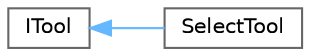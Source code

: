 digraph "Graphical Class Hierarchy"
{
 // LATEX_PDF_SIZE
  bgcolor="transparent";
  edge [fontname=Helvetica,fontsize=10,labelfontname=Helvetica,labelfontsize=10];
  node [fontname=Helvetica,fontsize=10,shape=box,height=0.2,width=0.4];
  rankdir="LR";
  Node0 [id="Node000000",label="ITool",height=0.2,width=0.4,color="grey40", fillcolor="white", style="filled",URL="$class_i_tool.html",tooltip=" "];
  Node0 -> Node1 [id="edge60_Node000000_Node000001",dir="back",color="steelblue1",style="solid",tooltip=" "];
  Node1 [id="Node000001",label="SelectTool",height=0.2,width=0.4,color="grey40", fillcolor="white", style="filled",URL="$class_select_tool.html",tooltip=" "];
}
